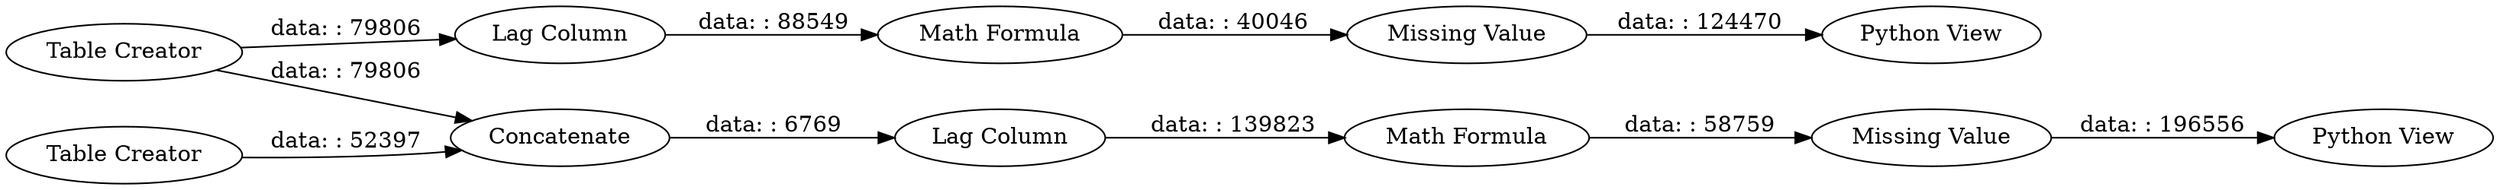digraph {
	"-6583242022590974558_15" [label="Table Creator"]
	"-6583242022590974558_20" [label="Python View"]
	"-3404874108618058966_21" [label="Missing Value"]
	"-6583242022590974558_16" [label="Table Creator"]
	"-3404874108618058966_18" [label="Math Formula"]
	"-4672805642580844217_18" [label="Math Formula"]
	"-3404874108618058966_19" [label="Lag Column"]
	"-4672805642580844217_19" [label="Lag Column"]
	"-6583242022590974558_23" [label="Python View"]
	"-6583242022590974558_24" [label=Concatenate]
	"-4672805642580844217_21" [label="Missing Value"]
	"-3404874108618058966_18" -> "-3404874108618058966_21" [label="data: : 40046"]
	"-4672805642580844217_19" -> "-4672805642580844217_18" [label="data: : 139823"]
	"-4672805642580844217_18" -> "-4672805642580844217_21" [label="data: : 58759"]
	"-4672805642580844217_21" -> "-6583242022590974558_23" [label="data: : 196556"]
	"-6583242022590974558_15" -> "-3404874108618058966_19" [label="data: : 79806"]
	"-6583242022590974558_16" -> "-6583242022590974558_24" [label="data: : 52397"]
	"-6583242022590974558_15" -> "-6583242022590974558_24" [label="data: : 79806"]
	"-6583242022590974558_24" -> "-4672805642580844217_19" [label="data: : 6769"]
	"-3404874108618058966_21" -> "-6583242022590974558_20" [label="data: : 124470"]
	"-3404874108618058966_19" -> "-3404874108618058966_18" [label="data: : 88549"]
	rankdir=LR
}
